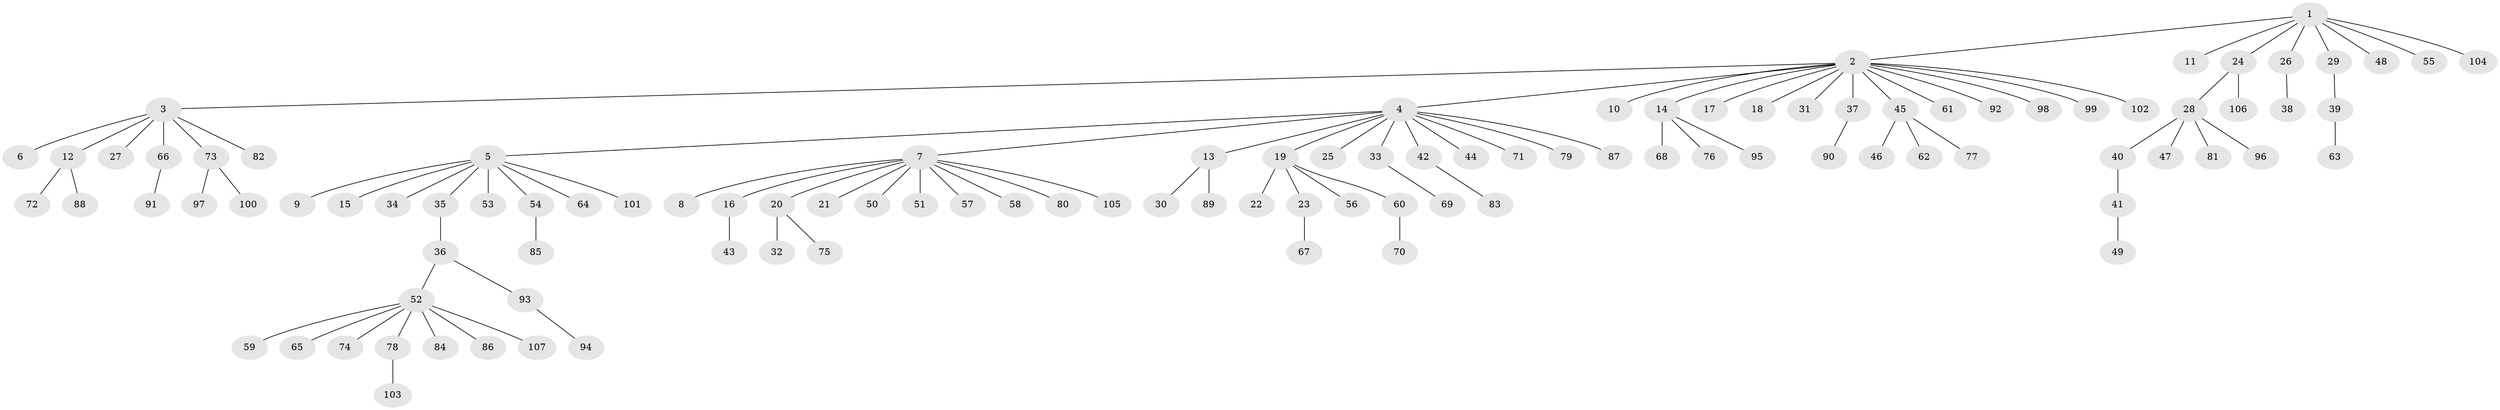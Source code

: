 // coarse degree distribution, {7: 0.012195121951219513, 14: 0.012195121951219513, 6: 0.012195121951219513, 12: 0.012195121951219513, 8: 0.024390243902439025, 10: 0.012195121951219513, 1: 0.7317073170731707, 2: 0.12195121951219512, 3: 0.036585365853658534, 4: 0.024390243902439025}
// Generated by graph-tools (version 1.1) at 2025/51/02/27/25 19:51:55]
// undirected, 107 vertices, 106 edges
graph export_dot {
graph [start="1"]
  node [color=gray90,style=filled];
  1;
  2;
  3;
  4;
  5;
  6;
  7;
  8;
  9;
  10;
  11;
  12;
  13;
  14;
  15;
  16;
  17;
  18;
  19;
  20;
  21;
  22;
  23;
  24;
  25;
  26;
  27;
  28;
  29;
  30;
  31;
  32;
  33;
  34;
  35;
  36;
  37;
  38;
  39;
  40;
  41;
  42;
  43;
  44;
  45;
  46;
  47;
  48;
  49;
  50;
  51;
  52;
  53;
  54;
  55;
  56;
  57;
  58;
  59;
  60;
  61;
  62;
  63;
  64;
  65;
  66;
  67;
  68;
  69;
  70;
  71;
  72;
  73;
  74;
  75;
  76;
  77;
  78;
  79;
  80;
  81;
  82;
  83;
  84;
  85;
  86;
  87;
  88;
  89;
  90;
  91;
  92;
  93;
  94;
  95;
  96;
  97;
  98;
  99;
  100;
  101;
  102;
  103;
  104;
  105;
  106;
  107;
  1 -- 2;
  1 -- 11;
  1 -- 24;
  1 -- 26;
  1 -- 29;
  1 -- 48;
  1 -- 55;
  1 -- 104;
  2 -- 3;
  2 -- 4;
  2 -- 10;
  2 -- 14;
  2 -- 17;
  2 -- 18;
  2 -- 31;
  2 -- 37;
  2 -- 45;
  2 -- 61;
  2 -- 92;
  2 -- 98;
  2 -- 99;
  2 -- 102;
  3 -- 6;
  3 -- 12;
  3 -- 27;
  3 -- 66;
  3 -- 73;
  3 -- 82;
  4 -- 5;
  4 -- 7;
  4 -- 13;
  4 -- 19;
  4 -- 25;
  4 -- 33;
  4 -- 42;
  4 -- 44;
  4 -- 71;
  4 -- 79;
  4 -- 87;
  5 -- 9;
  5 -- 15;
  5 -- 34;
  5 -- 35;
  5 -- 53;
  5 -- 54;
  5 -- 64;
  5 -- 101;
  7 -- 8;
  7 -- 16;
  7 -- 20;
  7 -- 21;
  7 -- 50;
  7 -- 51;
  7 -- 57;
  7 -- 58;
  7 -- 80;
  7 -- 105;
  12 -- 72;
  12 -- 88;
  13 -- 30;
  13 -- 89;
  14 -- 68;
  14 -- 76;
  14 -- 95;
  16 -- 43;
  19 -- 22;
  19 -- 23;
  19 -- 56;
  19 -- 60;
  20 -- 32;
  20 -- 75;
  23 -- 67;
  24 -- 28;
  24 -- 106;
  26 -- 38;
  28 -- 40;
  28 -- 47;
  28 -- 81;
  28 -- 96;
  29 -- 39;
  33 -- 69;
  35 -- 36;
  36 -- 52;
  36 -- 93;
  37 -- 90;
  39 -- 63;
  40 -- 41;
  41 -- 49;
  42 -- 83;
  45 -- 46;
  45 -- 62;
  45 -- 77;
  52 -- 59;
  52 -- 65;
  52 -- 74;
  52 -- 78;
  52 -- 84;
  52 -- 86;
  52 -- 107;
  54 -- 85;
  60 -- 70;
  66 -- 91;
  73 -- 97;
  73 -- 100;
  78 -- 103;
  93 -- 94;
}
